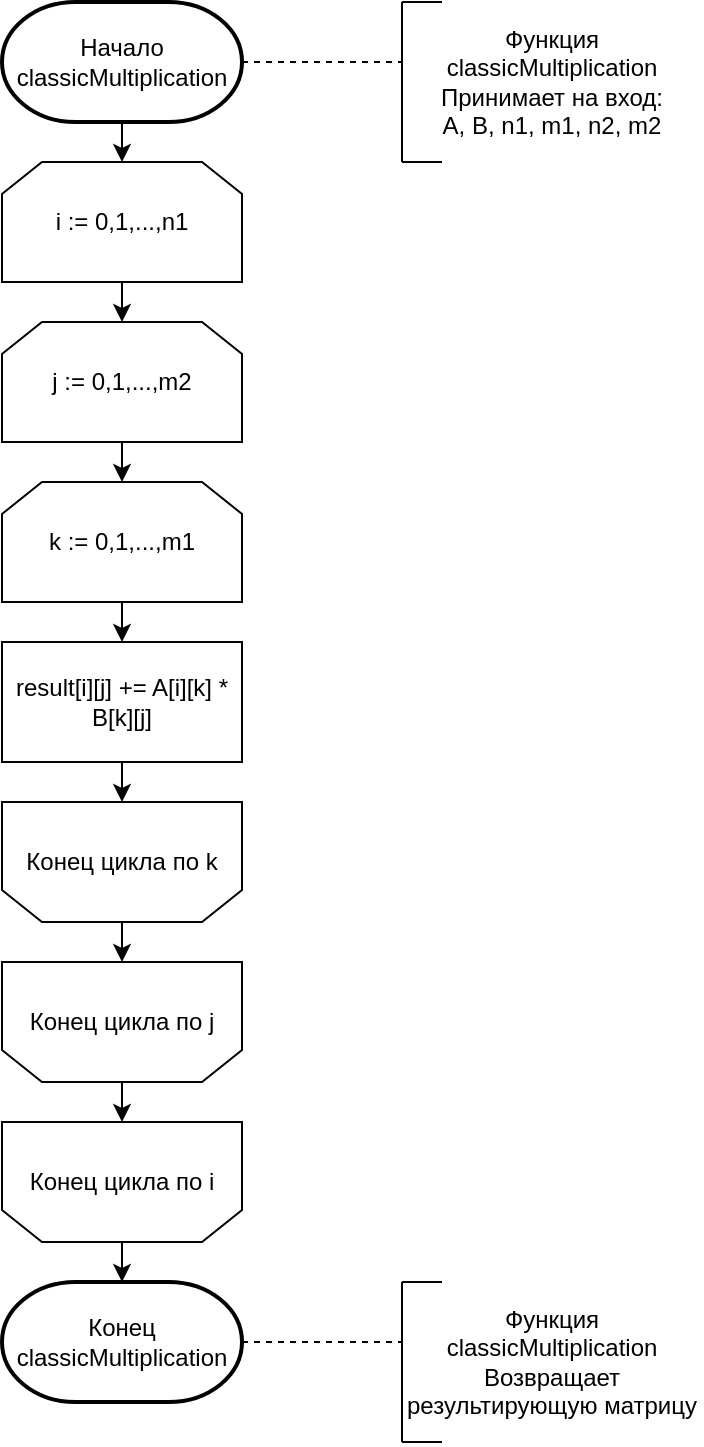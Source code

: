 <mxfile version="13.7.7" type="device"><diagram id="BJgo9m2bYnvT2jn_3F8J" name="Page-1"><mxGraphModel dx="1038" dy="617" grid="1" gridSize="10" guides="1" tooltips="1" connect="1" arrows="1" fold="1" page="1" pageScale="1" pageWidth="1827" pageHeight="11169" background="#ffffff" math="0" shadow="0"><root><mxCell id="0"/><mxCell id="1" parent="0"/><mxCell id="OUdN1ELjARpwJwios_Ci-1" value="Начало classicMultiplication" style="strokeWidth=2;html=1;shape=mxgraph.flowchart.terminator;whiteSpace=wrap;" vertex="1" parent="1"><mxGeometry x="80" y="40" width="120" height="60" as="geometry"/></mxCell><mxCell id="OUdN1ELjARpwJwios_Ci-5" value="" style="endArrow=classic;html=1;exitX=0.5;exitY=1;exitDx=0;exitDy=0;exitPerimeter=0;entryX=0.5;entryY=0;entryDx=0;entryDy=0;" edge="1" parent="1" source="OUdN1ELjARpwJwios_Ci-1"><mxGeometry width="50" height="50" relative="1" as="geometry"><mxPoint x="160" y="280" as="sourcePoint"/><mxPoint x="140" y="120" as="targetPoint"/></mxGeometry></mxCell><mxCell id="OUdN1ELjARpwJwios_Ci-6" value="i := 0,1,...,n1" style="shape=loopLimit;whiteSpace=wrap;html=1;" vertex="1" parent="1"><mxGeometry x="80" y="120" width="120" height="60" as="geometry"/></mxCell><mxCell id="OUdN1ELjARpwJwios_Ci-7" value="j := 0,1,...,m2" style="shape=loopLimit;whiteSpace=wrap;html=1;" vertex="1" parent="1"><mxGeometry x="80" y="200" width="120" height="60" as="geometry"/></mxCell><mxCell id="OUdN1ELjARpwJwios_Ci-8" value="k := 0,1,...,m1" style="shape=loopLimit;whiteSpace=wrap;html=1;" vertex="1" parent="1"><mxGeometry x="80" y="280" width="120" height="60" as="geometry"/></mxCell><mxCell id="OUdN1ELjARpwJwios_Ci-9" value="" style="endArrow=classic;html=1;exitX=0.5;exitY=1;exitDx=0;exitDy=0;entryX=0.5;entryY=0;entryDx=0;entryDy=0;" edge="1" parent="1" source="OUdN1ELjARpwJwios_Ci-6" target="OUdN1ELjARpwJwios_Ci-7"><mxGeometry width="50" height="50" relative="1" as="geometry"><mxPoint x="-20" y="300" as="sourcePoint"/><mxPoint x="30" y="250" as="targetPoint"/></mxGeometry></mxCell><mxCell id="OUdN1ELjARpwJwios_Ci-10" value="" style="endArrow=classic;html=1;exitX=0.5;exitY=1;exitDx=0;exitDy=0;entryX=0.5;entryY=0;entryDx=0;entryDy=0;" edge="1" parent="1" source="OUdN1ELjARpwJwios_Ci-7" target="OUdN1ELjARpwJwios_Ci-8"><mxGeometry width="50" height="50" relative="1" as="geometry"><mxPoint x="130" y="470" as="sourcePoint"/><mxPoint x="180" y="420" as="targetPoint"/></mxGeometry></mxCell><mxCell id="OUdN1ELjARpwJwios_Ci-11" value="result[i][j] += A[i][k] * B[k][j]" style="rounded=0;whiteSpace=wrap;html=1;" vertex="1" parent="1"><mxGeometry x="80" y="360" width="120" height="60" as="geometry"/></mxCell><mxCell id="OUdN1ELjARpwJwios_Ci-12" value="" style="endArrow=classic;html=1;exitX=0.5;exitY=1;exitDx=0;exitDy=0;entryX=0.5;entryY=0;entryDx=0;entryDy=0;" edge="1" parent="1" source="OUdN1ELjARpwJwios_Ci-8" target="OUdN1ELjARpwJwios_Ci-11"><mxGeometry width="50" height="50" relative="1" as="geometry"><mxPoint x="240" y="390" as="sourcePoint"/><mxPoint x="290" y="340" as="targetPoint"/></mxGeometry></mxCell><mxCell id="OUdN1ELjARpwJwios_Ci-13" value="k := 0,1,...,m1" style="shape=loopLimit;whiteSpace=wrap;html=1;rotation=-180;" vertex="1" parent="1"><mxGeometry x="80" y="440" width="120" height="60" as="geometry"/></mxCell><mxCell id="OUdN1ELjARpwJwios_Ci-14" value="k := 0,1,...,m1" style="shape=loopLimit;whiteSpace=wrap;html=1;rotation=-180;" vertex="1" parent="1"><mxGeometry x="80" y="520" width="120" height="60" as="geometry"/></mxCell><mxCell id="OUdN1ELjARpwJwios_Ci-15" value="k := 0,1,...,m1" style="shape=loopLimit;whiteSpace=wrap;html=1;rotation=-180;" vertex="1" parent="1"><mxGeometry x="80" y="600" width="120" height="60" as="geometry"/></mxCell><mxCell id="OUdN1ELjARpwJwios_Ci-16" value="Конец цикла по i" style="text;html=1;strokeColor=none;align=center;verticalAlign=middle;whiteSpace=wrap;rounded=0;fillColor=#ffffff;" vertex="1" parent="1"><mxGeometry x="90" y="610" width="100" height="40" as="geometry"/></mxCell><mxCell id="OUdN1ELjARpwJwios_Ci-17" value="Конец цикла по j" style="text;html=1;strokeColor=none;align=center;verticalAlign=middle;whiteSpace=wrap;rounded=0;fillColor=#ffffff;" vertex="1" parent="1"><mxGeometry x="90" y="530" width="100" height="40" as="geometry"/></mxCell><mxCell id="OUdN1ELjARpwJwios_Ci-18" value="Конец цикла по k" style="text;html=1;strokeColor=none;align=center;verticalAlign=middle;whiteSpace=wrap;rounded=0;fillColor=#ffffff;" vertex="1" parent="1"><mxGeometry x="90" y="450" width="100" height="40" as="geometry"/></mxCell><mxCell id="OUdN1ELjARpwJwios_Ci-19" value="" style="endArrow=classic;html=1;exitX=0.5;exitY=1;exitDx=0;exitDy=0;entryX=0.5;entryY=1;entryDx=0;entryDy=0;" edge="1" parent="1" source="OUdN1ELjARpwJwios_Ci-11" target="OUdN1ELjARpwJwios_Ci-13"><mxGeometry width="50" height="50" relative="1" as="geometry"><mxPoint x="300" y="580" as="sourcePoint"/><mxPoint x="350" y="530" as="targetPoint"/></mxGeometry></mxCell><mxCell id="OUdN1ELjARpwJwios_Ci-21" value="" style="endArrow=classic;html=1;exitX=0.5;exitY=0;exitDx=0;exitDy=0;entryX=0.5;entryY=1;entryDx=0;entryDy=0;" edge="1" parent="1" source="OUdN1ELjARpwJwios_Ci-13" target="OUdN1ELjARpwJwios_Ci-14"><mxGeometry width="50" height="50" relative="1" as="geometry"><mxPoint x="220" y="610" as="sourcePoint"/><mxPoint x="270" y="560" as="targetPoint"/></mxGeometry></mxCell><mxCell id="OUdN1ELjARpwJwios_Ci-22" value="" style="endArrow=classic;html=1;exitX=0.5;exitY=0;exitDx=0;exitDy=0;entryX=0.5;entryY=1;entryDx=0;entryDy=0;" edge="1" parent="1" source="OUdN1ELjARpwJwios_Ci-14" target="OUdN1ELjARpwJwios_Ci-15"><mxGeometry width="50" height="50" relative="1" as="geometry"><mxPoint x="300" y="680" as="sourcePoint"/><mxPoint x="350" y="630" as="targetPoint"/></mxGeometry></mxCell><mxCell id="OUdN1ELjARpwJwios_Ci-23" value="" style="endArrow=classic;html=1;exitX=0.5;exitY=0;exitDx=0;exitDy=0;" edge="1" parent="1" source="OUdN1ELjARpwJwios_Ci-15"><mxGeometry width="50" height="50" relative="1" as="geometry"><mxPoint x="330" y="650" as="sourcePoint"/><mxPoint x="140" y="680" as="targetPoint"/></mxGeometry></mxCell><mxCell id="OUdN1ELjARpwJwios_Ci-24" value="Конец classicMultiplication" style="strokeWidth=2;html=1;shape=mxgraph.flowchart.terminator;whiteSpace=wrap;" vertex="1" parent="1"><mxGeometry x="80" y="680" width="120" height="60" as="geometry"/></mxCell><mxCell id="OUdN1ELjARpwJwios_Ci-25" value="" style="endArrow=none;dashed=1;html=1;exitX=1;exitY=0.5;exitDx=0;exitDy=0;exitPerimeter=0;" edge="1" parent="1" source="OUdN1ELjARpwJwios_Ci-1"><mxGeometry width="50" height="50" relative="1" as="geometry"><mxPoint x="250" y="140" as="sourcePoint"/><mxPoint x="280" y="70" as="targetPoint"/></mxGeometry></mxCell><mxCell id="OUdN1ELjARpwJwios_Ci-26" value="" style="endArrow=none;html=1;" edge="1" parent="1"><mxGeometry width="50" height="50" relative="1" as="geometry"><mxPoint x="280" y="120" as="sourcePoint"/><mxPoint x="280" y="40" as="targetPoint"/></mxGeometry></mxCell><mxCell id="OUdN1ELjARpwJwios_Ci-27" value="" style="endArrow=none;html=1;" edge="1" parent="1"><mxGeometry width="50" height="50" relative="1" as="geometry"><mxPoint x="280" y="40" as="sourcePoint"/><mxPoint x="300" y="40" as="targetPoint"/></mxGeometry></mxCell><mxCell id="OUdN1ELjARpwJwios_Ci-28" value="" style="endArrow=none;html=1;" edge="1" parent="1"><mxGeometry width="50" height="50" relative="1" as="geometry"><mxPoint x="300" y="120" as="sourcePoint"/><mxPoint x="280" y="120" as="targetPoint"/></mxGeometry></mxCell><mxCell id="OUdN1ELjARpwJwios_Ci-29" value="Функция classicMultiplication&lt;br&gt;Принимает на вход:&lt;br&gt;A, B, n1, m1, n2, m2" style="text;html=1;strokeColor=none;fillColor=none;align=center;verticalAlign=middle;whiteSpace=wrap;rounded=0;" vertex="1" parent="1"><mxGeometry x="280" y="40" width="150" height="80" as="geometry"/></mxCell><mxCell id="OUdN1ELjARpwJwios_Ci-30" value="" style="endArrow=none;dashed=1;html=1;exitX=1;exitY=0.5;exitDx=0;exitDy=0;exitPerimeter=0;" edge="1" parent="1"><mxGeometry width="50" height="50" relative="1" as="geometry"><mxPoint x="200" y="710" as="sourcePoint"/><mxPoint x="280" y="710" as="targetPoint"/></mxGeometry></mxCell><mxCell id="OUdN1ELjARpwJwios_Ci-31" value="" style="endArrow=none;html=1;" edge="1" parent="1"><mxGeometry width="50" height="50" relative="1" as="geometry"><mxPoint x="280" y="760" as="sourcePoint"/><mxPoint x="280" y="680" as="targetPoint"/></mxGeometry></mxCell><mxCell id="OUdN1ELjARpwJwios_Ci-32" value="" style="endArrow=none;html=1;" edge="1" parent="1"><mxGeometry width="50" height="50" relative="1" as="geometry"><mxPoint x="280" y="680" as="sourcePoint"/><mxPoint x="300" y="680" as="targetPoint"/></mxGeometry></mxCell><mxCell id="OUdN1ELjARpwJwios_Ci-33" value="" style="endArrow=none;html=1;" edge="1" parent="1"><mxGeometry width="50" height="50" relative="1" as="geometry"><mxPoint x="300" y="760" as="sourcePoint"/><mxPoint x="280" y="760" as="targetPoint"/></mxGeometry></mxCell><mxCell id="OUdN1ELjARpwJwios_Ci-34" value="Функция classicMultiplication&lt;br&gt;Возвращает результирующую матрицу" style="text;html=1;strokeColor=none;fillColor=none;align=center;verticalAlign=middle;whiteSpace=wrap;rounded=0;" vertex="1" parent="1"><mxGeometry x="280" y="680" width="150" height="80" as="geometry"/></mxCell></root></mxGraphModel></diagram></mxfile>